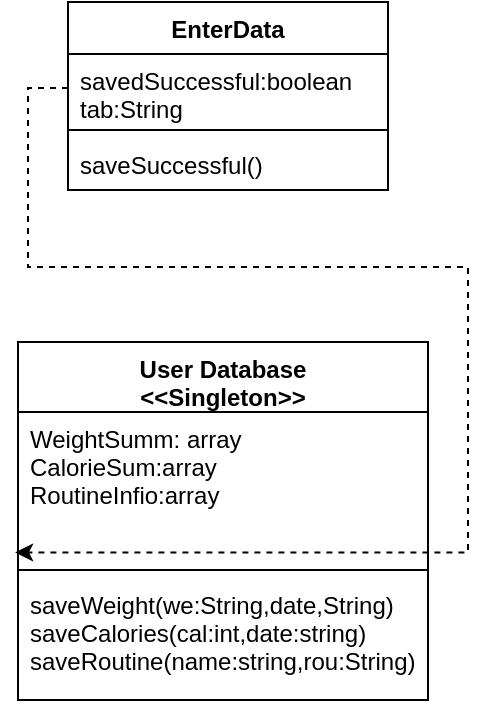 <mxfile version="10.6.1" type="device"><diagram id="hLjlv4BUVEYnEWOQ7iFk" name="Page-1"><mxGraphModel dx="1394" dy="709" grid="1" gridSize="10" guides="1" tooltips="1" connect="1" arrows="1" fold="1" page="1" pageScale="1" pageWidth="850" pageHeight="1100" math="0" shadow="0"><root><mxCell id="0"/><mxCell id="1" parent="0"/><mxCell id="lMuQH9cshdvo9DZQbvqt-9" value="User Database&#10;&lt;&lt;Singleton&gt;&gt;&#10;" style="swimlane;fontStyle=1;align=center;verticalAlign=top;childLayout=stackLayout;horizontal=1;startSize=35;horizontalStack=0;resizeParent=1;resizeParentMax=0;resizeLast=0;collapsible=1;marginBottom=0;" vertex="1" parent="1"><mxGeometry x="265" y="210" width="205" height="179" as="geometry"/></mxCell><mxCell id="lMuQH9cshdvo9DZQbvqt-10" value="WeightSumm: array&#10;CalorieSum:array&#10;RoutineInfio:array&#10;" style="text;strokeColor=none;fillColor=none;align=left;verticalAlign=top;spacingLeft=4;spacingRight=4;overflow=hidden;rotatable=0;points=[[0,0.5],[1,0.5]];portConstraint=eastwest;" vertex="1" parent="lMuQH9cshdvo9DZQbvqt-9"><mxGeometry y="35" width="205" height="75" as="geometry"/></mxCell><mxCell id="lMuQH9cshdvo9DZQbvqt-11" value="" style="line;strokeWidth=1;fillColor=none;align=left;verticalAlign=middle;spacingTop=-1;spacingLeft=3;spacingRight=3;rotatable=0;labelPosition=right;points=[];portConstraint=eastwest;" vertex="1" parent="lMuQH9cshdvo9DZQbvqt-9"><mxGeometry y="110" width="205" height="8" as="geometry"/></mxCell><mxCell id="lMuQH9cshdvo9DZQbvqt-12" value="saveWeight(we:String,date,String)&#10;saveCalories(cal:int,date:string)&#10;saveRoutine(name:string,rou:String)&#10;" style="text;strokeColor=none;fillColor=none;align=left;verticalAlign=top;spacingLeft=4;spacingRight=4;overflow=hidden;rotatable=0;points=[[0,0.5],[1,0.5]];portConstraint=eastwest;" vertex="1" parent="lMuQH9cshdvo9DZQbvqt-9"><mxGeometry y="118" width="205" height="61" as="geometry"/></mxCell><mxCell id="lMuQH9cshdvo9DZQbvqt-24" value="EnterData" style="swimlane;fontStyle=1;align=center;verticalAlign=top;childLayout=stackLayout;horizontal=1;startSize=26;horizontalStack=0;resizeParent=1;resizeParentMax=0;resizeLast=0;collapsible=1;marginBottom=0;" vertex="1" parent="1"><mxGeometry x="290" y="40" width="160" height="94" as="geometry"/></mxCell><mxCell id="lMuQH9cshdvo9DZQbvqt-25" value="savedSuccessful:boolean&#10;tab:String&#10;" style="text;strokeColor=none;fillColor=none;align=left;verticalAlign=top;spacingLeft=4;spacingRight=4;overflow=hidden;rotatable=0;points=[[0,0.5],[1,0.5]];portConstraint=eastwest;" vertex="1" parent="lMuQH9cshdvo9DZQbvqt-24"><mxGeometry y="26" width="160" height="34" as="geometry"/></mxCell><mxCell id="lMuQH9cshdvo9DZQbvqt-26" value="" style="line;strokeWidth=1;fillColor=none;align=left;verticalAlign=middle;spacingTop=-1;spacingLeft=3;spacingRight=3;rotatable=0;labelPosition=right;points=[];portConstraint=eastwest;" vertex="1" parent="lMuQH9cshdvo9DZQbvqt-24"><mxGeometry y="60" width="160" height="8" as="geometry"/></mxCell><mxCell id="lMuQH9cshdvo9DZQbvqt-27" value="saveSuccessful()" style="text;strokeColor=none;fillColor=none;align=left;verticalAlign=top;spacingLeft=4;spacingRight=4;overflow=hidden;rotatable=0;points=[[0,0.5],[1,0.5]];portConstraint=eastwest;" vertex="1" parent="lMuQH9cshdvo9DZQbvqt-24"><mxGeometry y="68" width="160" height="26" as="geometry"/></mxCell><mxCell id="lMuQH9cshdvo9DZQbvqt-28" style="edgeStyle=orthogonalEdgeStyle;rounded=0;orthogonalLoop=1;jettySize=auto;html=1;exitX=0;exitY=0.5;exitDx=0;exitDy=0;entryX=-0.007;entryY=0.936;entryDx=0;entryDy=0;entryPerimeter=0;dashed=1;" edge="1" parent="1" source="lMuQH9cshdvo9DZQbvqt-25" target="lMuQH9cshdvo9DZQbvqt-10"><mxGeometry relative="1" as="geometry"/></mxCell></root></mxGraphModel></diagram></mxfile>
